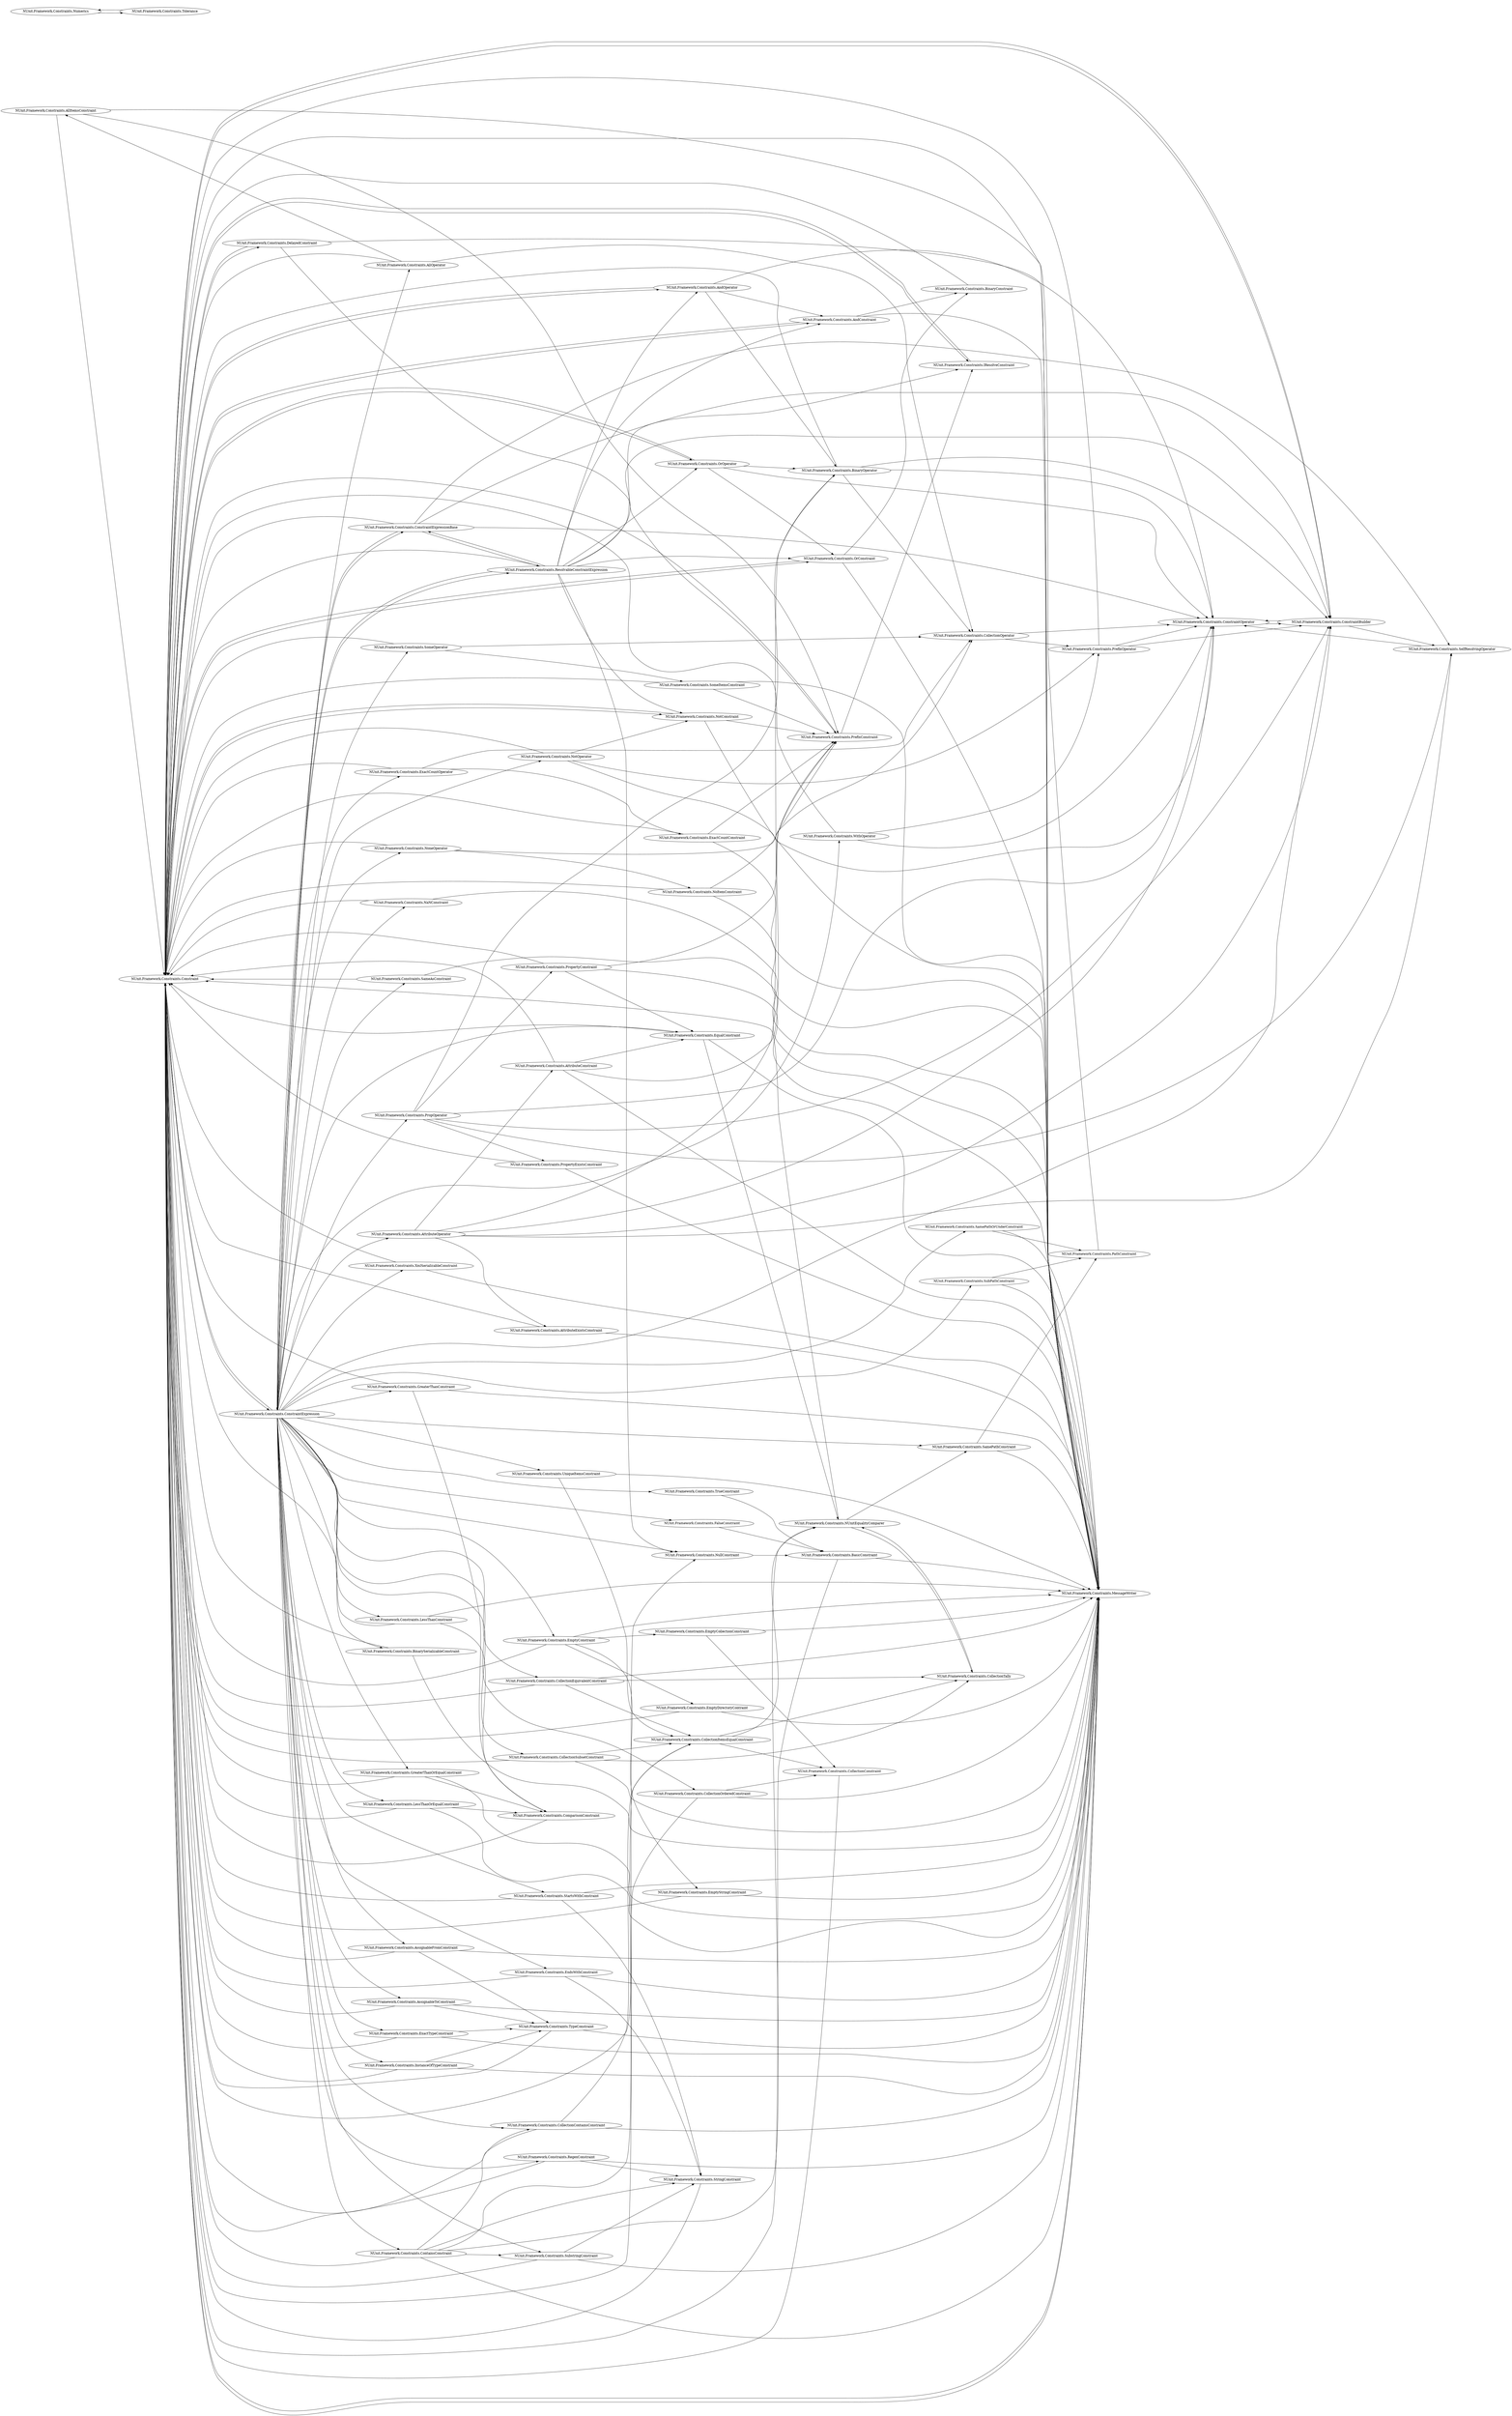 digraph G {
    page="40,60"; 
    ratio=auto;
    rankdir=LR;
    fontsize=10;
   "NUnit.Framework.Constraints.AllItemsConstraint" -> { rank=none; "NUnit.Framework.Constraints.Constraint"; "NUnit.Framework.Constraints.MessageWriter"; "NUnit.Framework.Constraints.PrefixConstraint" }
   "NUnit.Framework.Constraints.AllOperator" -> { rank=none; "NUnit.Framework.Constraints.AllItemsConstraint"; "NUnit.Framework.Constraints.CollectionOperator"; "NUnit.Framework.Constraints.Constraint" }
   "NUnit.Framework.Constraints.AndConstraint" -> { rank=none; "NUnit.Framework.Constraints.BinaryConstraint"; "NUnit.Framework.Constraints.Constraint"; "NUnit.Framework.Constraints.MessageWriter" }
   "NUnit.Framework.Constraints.AndOperator" -> { rank=none; "NUnit.Framework.Constraints.AndConstraint"; "NUnit.Framework.Constraints.BinaryOperator"; "NUnit.Framework.Constraints.Constraint"; "NUnit.Framework.Constraints.ConstraintOperator" }
   "NUnit.Framework.Constraints.AssignableFromConstraint" -> { rank=none; "NUnit.Framework.Constraints.Constraint"; "NUnit.Framework.Constraints.MessageWriter"; "NUnit.Framework.Constraints.TypeConstraint" }
   "NUnit.Framework.Constraints.AssignableToConstraint" -> { rank=none; "NUnit.Framework.Constraints.Constraint"; "NUnit.Framework.Constraints.MessageWriter"; "NUnit.Framework.Constraints.TypeConstraint" }
   "NUnit.Framework.Constraints.AttributeConstraint" -> { rank=none; "NUnit.Framework.Constraints.Constraint"; "NUnit.Framework.Constraints.EqualConstraint"; "NUnit.Framework.Constraints.MessageWriter"; "NUnit.Framework.Constraints.PrefixConstraint" }
   "NUnit.Framework.Constraints.AttributeExistsConstraint" -> { rank=none; "NUnit.Framework.Constraints.Constraint"; "NUnit.Framework.Constraints.MessageWriter" }
   "NUnit.Framework.Constraints.AttributeOperator" -> { rank=none; "NUnit.Framework.Constraints.AttributeConstraint"; "NUnit.Framework.Constraints.AttributeExistsConstraint"; "NUnit.Framework.Constraints.BinaryOperator"; "NUnit.Framework.Constraints.ConstraintBuilder"; "NUnit.Framework.Constraints.ConstraintOperator"; "NUnit.Framework.Constraints.SelfResolvingOperator" }
   "NUnit.Framework.Constraints.BasicConstraint" -> { rank=none; "NUnit.Framework.Constraints.Constraint"; "NUnit.Framework.Constraints.MessageWriter" }
   "NUnit.Framework.Constraints.BinaryConstraint" -> { rank=none; "NUnit.Framework.Constraints.Constraint" }
   "NUnit.Framework.Constraints.BinaryOperator" -> { rank=none; "NUnit.Framework.Constraints.CollectionOperator"; "NUnit.Framework.Constraints.Constraint"; "NUnit.Framework.Constraints.ConstraintBuilder"; "NUnit.Framework.Constraints.ConstraintOperator" }
   "NUnit.Framework.Constraints.BinarySerializableConstraint" -> { rank=none; "NUnit.Framework.Constraints.Constraint"; "NUnit.Framework.Constraints.MessageWriter" }
   "NUnit.Framework.Constraints.CollectionConstraint" -> { rank=none; "NUnit.Framework.Constraints.Constraint" }
   "NUnit.Framework.Constraints.CollectionContainsConstraint" -> { rank=none; "NUnit.Framework.Constraints.CollectionItemsEqualConstraint"; "NUnit.Framework.Constraints.Constraint"; "NUnit.Framework.Constraints.MessageWriter" }
   "NUnit.Framework.Constraints.CollectionEquivalentConstraint" -> { rank=none; "NUnit.Framework.Constraints.CollectionItemsEqualConstraint"; "NUnit.Framework.Constraints.CollectionTally"; "NUnit.Framework.Constraints.Constraint"; "NUnit.Framework.Constraints.MessageWriter" }
   "NUnit.Framework.Constraints.CollectionItemsEqualConstraint" -> { rank=none; "NUnit.Framework.Constraints.CollectionConstraint"; "NUnit.Framework.Constraints.CollectionTally"; "NUnit.Framework.Constraints.NUnitEqualityComparer" }
   "NUnit.Framework.Constraints.CollectionOperator" -> { rank=none; "NUnit.Framework.Constraints.ConstraintOperator"; "NUnit.Framework.Constraints.PrefixOperator" }
   "NUnit.Framework.Constraints.CollectionOrderedConstraint" -> { rank=none; "NUnit.Framework.Constraints.CollectionConstraint"; "NUnit.Framework.Constraints.Constraint"; "NUnit.Framework.Constraints.MessageWriter" }
   "NUnit.Framework.Constraints.CollectionSubsetConstraint" -> { rank=none; "NUnit.Framework.Constraints.CollectionItemsEqualConstraint"; "NUnit.Framework.Constraints.CollectionTally"; "NUnit.Framework.Constraints.Constraint"; "NUnit.Framework.Constraints.MessageWriter" }
   "NUnit.Framework.Constraints.CollectionTally" -> { rank=none; "NUnit.Framework.Constraints.NUnitEqualityComparer" }
   "NUnit.Framework.Constraints.ComparisonConstraint" -> { rank=none; "NUnit.Framework.Constraints.Constraint" }
   "NUnit.Framework.Constraints.Constraint" -> { rank=none; "NUnit.Framework.Constraints.AndConstraint"; "NUnit.Framework.Constraints.AndOperator"; "NUnit.Framework.Constraints.ConstraintBuilder"; "NUnit.Framework.Constraints.ConstraintExpression"; "NUnit.Framework.Constraints.DelayedConstraint"; "NUnit.Framework.Constraints.IResolveConstraint"; "NUnit.Framework.Constraints.MessageWriter"; "NUnit.Framework.Constraints.NotConstraint"; "NUnit.Framework.Constraints.NullConstraint"; "NUnit.Framework.Constraints.OrConstraint"; "NUnit.Framework.Constraints.OrOperator" }
   "NUnit.Framework.Constraints.ConstraintBuilder" -> { rank=none; "NUnit.Framework.Constraints.Constraint"; "NUnit.Framework.Constraints.ConstraintOperator"; "NUnit.Framework.Constraints.SelfResolvingOperator" }
   "NUnit.Framework.Constraints.ConstraintExpression" -> { rank=none; "NUnit.Framework.Constraints.AllOperator"; "NUnit.Framework.Constraints.AssignableFromConstraint"; "NUnit.Framework.Constraints.AssignableToConstraint"; "NUnit.Framework.Constraints.AttributeOperator"; "NUnit.Framework.Constraints.BinarySerializableConstraint"; "NUnit.Framework.Constraints.CollectionContainsConstraint"; "NUnit.Framework.Constraints.CollectionEquivalentConstraint"; "NUnit.Framework.Constraints.CollectionOrderedConstraint"; "NUnit.Framework.Constraints.CollectionSubsetConstraint"; "NUnit.Framework.Constraints.Constraint"; "NUnit.Framework.Constraints.ConstraintBuilder"; "NUnit.Framework.Constraints.ConstraintExpressionBase"; "NUnit.Framework.Constraints.ContainsConstraint"; "NUnit.Framework.Constraints.EmptyConstraint"; "NUnit.Framework.Constraints.EndsWithConstraint"; "NUnit.Framework.Constraints.EqualConstraint"; "NUnit.Framework.Constraints.ExactCountOperator"; "NUnit.Framework.Constraints.ExactTypeConstraint"; "NUnit.Framework.Constraints.FalseConstraint"; "NUnit.Framework.Constraints.GreaterThanConstraint"; "NUnit.Framework.Constraints.GreaterThanOrEqualConstraint"; "NUnit.Framework.Constraints.InstanceOfTypeConstraint"; "NUnit.Framework.Constraints.LessThanConstraint"; "NUnit.Framework.Constraints.LessThanOrEqualConstraint"; "NUnit.Framework.Constraints.NaNConstraint"; "NUnit.Framework.Constraints.NoneOperator"; "NUnit.Framework.Constraints.NotOperator"; "NUnit.Framework.Constraints.NullConstraint"; "NUnit.Framework.Constraints.PropOperator"; "NUnit.Framework.Constraints.RegexConstraint"; "NUnit.Framework.Constraints.ResolvableConstraintExpression"; "NUnit.Framework.Constraints.SameAsConstraint"; "NUnit.Framework.Constraints.SamePathConstraint"; "NUnit.Framework.Constraints.SamePathOrUnderConstraint"; "NUnit.Framework.Constraints.SomeOperator"; "NUnit.Framework.Constraints.StartsWithConstraint"; "NUnit.Framework.Constraints.SubPathConstraint"; "NUnit.Framework.Constraints.SubstringConstraint"; "NUnit.Framework.Constraints.TrueConstraint"; "NUnit.Framework.Constraints.UniqueItemsConstraint"; "NUnit.Framework.Constraints.WithOperator"; "NUnit.Framework.Constraints.XmlSerializableConstraint" }
   "NUnit.Framework.Constraints.ConstraintExpressionBase" -> { rank=none; "NUnit.Framework.Constraints.Constraint"; "NUnit.Framework.Constraints.ConstraintBuilder"; "NUnit.Framework.Constraints.ConstraintExpression"; "NUnit.Framework.Constraints.ConstraintOperator"; "NUnit.Framework.Constraints.ResolvableConstraintExpression"; "NUnit.Framework.Constraints.SelfResolvingOperator" }
   "NUnit.Framework.Constraints.ConstraintOperator" -> { rank=none; "NUnit.Framework.Constraints.ConstraintBuilder" }
   "NUnit.Framework.Constraints.ContainsConstraint" -> { rank=none; "NUnit.Framework.Constraints.CollectionContainsConstraint"; "NUnit.Framework.Constraints.CollectionItemsEqualConstraint"; "NUnit.Framework.Constraints.Constraint"; "NUnit.Framework.Constraints.MessageWriter"; "NUnit.Framework.Constraints.NUnitEqualityComparer"; "NUnit.Framework.Constraints.StringConstraint"; "NUnit.Framework.Constraints.SubstringConstraint" }
   "NUnit.Framework.Constraints.DelayedConstraint" -> { rank=none; "NUnit.Framework.Constraints.Constraint"; "NUnit.Framework.Constraints.MessageWriter"; "NUnit.Framework.Constraints.PrefixConstraint" }
   "NUnit.Framework.Constraints.EmptyCollectionConstraint" -> { rank=none; "NUnit.Framework.Constraints.CollectionConstraint"; "NUnit.Framework.Constraints.MessageWriter" }
   "NUnit.Framework.Constraints.EmptyConstraint" -> { rank=none; "NUnit.Framework.Constraints.Constraint"; "NUnit.Framework.Constraints.EmptyCollectionConstraint"; "NUnit.Framework.Constraints.EmptyDirectoryContraint"; "NUnit.Framework.Constraints.EmptyStringConstraint"; "NUnit.Framework.Constraints.MessageWriter" }
   "NUnit.Framework.Constraints.EmptyDirectoryContraint" -> { rank=none; "NUnit.Framework.Constraints.Constraint"; "NUnit.Framework.Constraints.MessageWriter" }
   "NUnit.Framework.Constraints.EmptyStringConstraint" -> { rank=none; "NUnit.Framework.Constraints.Constraint"; "NUnit.Framework.Constraints.MessageWriter" }
   "NUnit.Framework.Constraints.EndsWithConstraint" -> { rank=none; "NUnit.Framework.Constraints.Constraint"; "NUnit.Framework.Constraints.MessageWriter"; "NUnit.Framework.Constraints.StringConstraint" }
   "NUnit.Framework.Constraints.EqualConstraint" -> { rank=none; "NUnit.Framework.Constraints.Constraint"; "NUnit.Framework.Constraints.MessageWriter"; "NUnit.Framework.Constraints.NUnitEqualityComparer" }
   "NUnit.Framework.Constraints.ExactCountConstraint" -> { rank=none; "NUnit.Framework.Constraints.Constraint"; "NUnit.Framework.Constraints.MessageWriter"; "NUnit.Framework.Constraints.PrefixConstraint" }
   "NUnit.Framework.Constraints.ExactCountOperator" -> { rank=none; "NUnit.Framework.Constraints.CollectionOperator"; "NUnit.Framework.Constraints.Constraint"; "NUnit.Framework.Constraints.ExactCountConstraint" }
   "NUnit.Framework.Constraints.ExactTypeConstraint" -> { rank=none; "NUnit.Framework.Constraints.Constraint"; "NUnit.Framework.Constraints.MessageWriter"; "NUnit.Framework.Constraints.TypeConstraint" }
   "NUnit.Framework.Constraints.FalseConstraint" -> { rank=none; "NUnit.Framework.Constraints.BasicConstraint" }
   "NUnit.Framework.Constraints.GreaterThanConstraint" -> { rank=none; "NUnit.Framework.Constraints.ComparisonConstraint"; "NUnit.Framework.Constraints.Constraint"; "NUnit.Framework.Constraints.MessageWriter" }
   "NUnit.Framework.Constraints.GreaterThanOrEqualConstraint" -> { rank=none; "NUnit.Framework.Constraints.ComparisonConstraint"; "NUnit.Framework.Constraints.Constraint"; "NUnit.Framework.Constraints.MessageWriter" }
   "NUnit.Framework.Constraints.IResolveConstraint" -> { rank=none; "NUnit.Framework.Constraints.Constraint" }
   "NUnit.Framework.Constraints.InstanceOfTypeConstraint" -> { rank=none; "NUnit.Framework.Constraints.Constraint"; "NUnit.Framework.Constraints.MessageWriter"; "NUnit.Framework.Constraints.TypeConstraint" }
   "NUnit.Framework.Constraints.LessThanConstraint" -> { rank=none; "NUnit.Framework.Constraints.ComparisonConstraint"; "NUnit.Framework.Constraints.Constraint"; "NUnit.Framework.Constraints.MessageWriter" }
   "NUnit.Framework.Constraints.LessThanOrEqualConstraint" -> { rank=none; "NUnit.Framework.Constraints.ComparisonConstraint"; "NUnit.Framework.Constraints.Constraint"; "NUnit.Framework.Constraints.MessageWriter" }
   "NUnit.Framework.Constraints.MessageWriter" -> { rank=none; "NUnit.Framework.Constraints.Constraint" }
   "NUnit.Framework.Constraints.NUnitEqualityComparer" -> { rank=none; "NUnit.Framework.Constraints.CollectionTally"; "NUnit.Framework.Constraints.Constraint"; "NUnit.Framework.Constraints.SamePathConstraint" }
   "NUnit.Framework.Constraints.NaNConstraint" -> { rank=none; "NUnit.Framework.Constraints.Constraint"; "NUnit.Framework.Constraints.MessageWriter" }
   "NUnit.Framework.Constraints.NoItemConstraint" -> { rank=none; "NUnit.Framework.Constraints.Constraint"; "NUnit.Framework.Constraints.MessageWriter"; "NUnit.Framework.Constraints.PrefixConstraint" }
   "NUnit.Framework.Constraints.NoneOperator" -> { rank=none; "NUnit.Framework.Constraints.CollectionOperator"; "NUnit.Framework.Constraints.Constraint"; "NUnit.Framework.Constraints.NoItemConstraint" }
   "NUnit.Framework.Constraints.NotConstraint" -> { rank=none; "NUnit.Framework.Constraints.Constraint"; "NUnit.Framework.Constraints.MessageWriter"; "NUnit.Framework.Constraints.PrefixConstraint" }
   "NUnit.Framework.Constraints.NotOperator" -> { rank=none; "NUnit.Framework.Constraints.Constraint"; "NUnit.Framework.Constraints.ConstraintOperator"; "NUnit.Framework.Constraints.NotConstraint"; "NUnit.Framework.Constraints.PrefixOperator" }
   "NUnit.Framework.Constraints.NullConstraint" -> { rank=none; "NUnit.Framework.Constraints.BasicConstraint" }
   "NUnit.Framework.Constraints.Numerics" -> { rank=none; "NUnit.Framework.Constraints.Tolerance" }
   "NUnit.Framework.Constraints.OrConstraint" -> { rank=none; "NUnit.Framework.Constraints.BinaryConstraint"; "NUnit.Framework.Constraints.Constraint"; "NUnit.Framework.Constraints.MessageWriter" }
   "NUnit.Framework.Constraints.OrOperator" -> { rank=none; "NUnit.Framework.Constraints.BinaryOperator"; "NUnit.Framework.Constraints.Constraint"; "NUnit.Framework.Constraints.ConstraintOperator"; "NUnit.Framework.Constraints.OrConstraint" }
   "NUnit.Framework.Constraints.PathConstraint" -> { rank=none; "NUnit.Framework.Constraints.Constraint" }
   "NUnit.Framework.Constraints.PrefixConstraint" -> { rank=none; "NUnit.Framework.Constraints.Constraint"; "NUnit.Framework.Constraints.IResolveConstraint" }
   "NUnit.Framework.Constraints.PrefixOperator" -> { rank=none; "NUnit.Framework.Constraints.Constraint"; "NUnit.Framework.Constraints.ConstraintBuilder"; "NUnit.Framework.Constraints.ConstraintOperator" }
   "NUnit.Framework.Constraints.PropOperator" -> { rank=none; "NUnit.Framework.Constraints.BinaryOperator"; "NUnit.Framework.Constraints.ConstraintBuilder"; "NUnit.Framework.Constraints.ConstraintOperator"; "NUnit.Framework.Constraints.PropertyConstraint"; "NUnit.Framework.Constraints.PropertyExistsConstraint"; "NUnit.Framework.Constraints.SelfResolvingOperator" }
   "NUnit.Framework.Constraints.PropertyConstraint" -> { rank=none; "NUnit.Framework.Constraints.Constraint"; "NUnit.Framework.Constraints.EqualConstraint"; "NUnit.Framework.Constraints.MessageWriter"; "NUnit.Framework.Constraints.PrefixConstraint" }
   "NUnit.Framework.Constraints.PropertyExistsConstraint" -> { rank=none; "NUnit.Framework.Constraints.Constraint"; "NUnit.Framework.Constraints.MessageWriter" }
   "NUnit.Framework.Constraints.RegexConstraint" -> { rank=none; "NUnit.Framework.Constraints.Constraint"; "NUnit.Framework.Constraints.MessageWriter"; "NUnit.Framework.Constraints.StringConstraint" }
   "NUnit.Framework.Constraints.ResolvableConstraintExpression" -> { rank=none; "NUnit.Framework.Constraints.AndConstraint"; "NUnit.Framework.Constraints.AndOperator"; "NUnit.Framework.Constraints.Constraint"; "NUnit.Framework.Constraints.ConstraintBuilder"; "NUnit.Framework.Constraints.ConstraintExpression"; "NUnit.Framework.Constraints.ConstraintExpressionBase"; "NUnit.Framework.Constraints.IResolveConstraint"; "NUnit.Framework.Constraints.NotConstraint"; "NUnit.Framework.Constraints.NullConstraint"; "NUnit.Framework.Constraints.OrConstraint"; "NUnit.Framework.Constraints.OrOperator" }
   "NUnit.Framework.Constraints.SameAsConstraint" -> { rank=none; "NUnit.Framework.Constraints.Constraint"; "NUnit.Framework.Constraints.MessageWriter" }
   "NUnit.Framework.Constraints.SamePathConstraint" -> { rank=none; "NUnit.Framework.Constraints.MessageWriter"; "NUnit.Framework.Constraints.PathConstraint" }
   "NUnit.Framework.Constraints.SamePathOrUnderConstraint" -> { rank=none; "NUnit.Framework.Constraints.MessageWriter"; "NUnit.Framework.Constraints.PathConstraint" }
   "NUnit.Framework.Constraints.SelfResolvingOperator" -> { rank=none; "NUnit.Framework.Constraints.ConstraintOperator" }
   "NUnit.Framework.Constraints.SomeItemsConstraint" -> { rank=none; "NUnit.Framework.Constraints.Constraint"; "NUnit.Framework.Constraints.MessageWriter"; "NUnit.Framework.Constraints.PrefixConstraint" }
   "NUnit.Framework.Constraints.SomeOperator" -> { rank=none; "NUnit.Framework.Constraints.CollectionOperator"; "NUnit.Framework.Constraints.Constraint"; "NUnit.Framework.Constraints.SomeItemsConstraint" }
   "NUnit.Framework.Constraints.StartsWithConstraint" -> { rank=none; "NUnit.Framework.Constraints.Constraint"; "NUnit.Framework.Constraints.MessageWriter"; "NUnit.Framework.Constraints.StringConstraint" }
   "NUnit.Framework.Constraints.StringConstraint" -> { rank=none; "NUnit.Framework.Constraints.Constraint" }
   "NUnit.Framework.Constraints.SubPathConstraint" -> { rank=none; "NUnit.Framework.Constraints.MessageWriter"; "NUnit.Framework.Constraints.PathConstraint" }
   "NUnit.Framework.Constraints.SubstringConstraint" -> { rank=none; "NUnit.Framework.Constraints.Constraint"; "NUnit.Framework.Constraints.MessageWriter"; "NUnit.Framework.Constraints.StringConstraint" }
   "NUnit.Framework.Constraints.Tolerance" -> { rank=none; "NUnit.Framework.Constraints.Numerics" }
   "NUnit.Framework.Constraints.TrueConstraint" -> { rank=none; "NUnit.Framework.Constraints.BasicConstraint" }
   "NUnit.Framework.Constraints.TypeConstraint" -> { rank=none; "NUnit.Framework.Constraints.Constraint"; "NUnit.Framework.Constraints.MessageWriter" }
   "NUnit.Framework.Constraints.UniqueItemsConstraint" -> { rank=none; "NUnit.Framework.Constraints.CollectionItemsEqualConstraint"; "NUnit.Framework.Constraints.MessageWriter" }
   "NUnit.Framework.Constraints.WithOperator" -> { rank=none; "NUnit.Framework.Constraints.Constraint"; "NUnit.Framework.Constraints.ConstraintOperator"; "NUnit.Framework.Constraints.PrefixOperator" }
   "NUnit.Framework.Constraints.XmlSerializableConstraint" -> { rank=none; "NUnit.Framework.Constraints.Constraint"; "NUnit.Framework.Constraints.MessageWriter" }
   }
